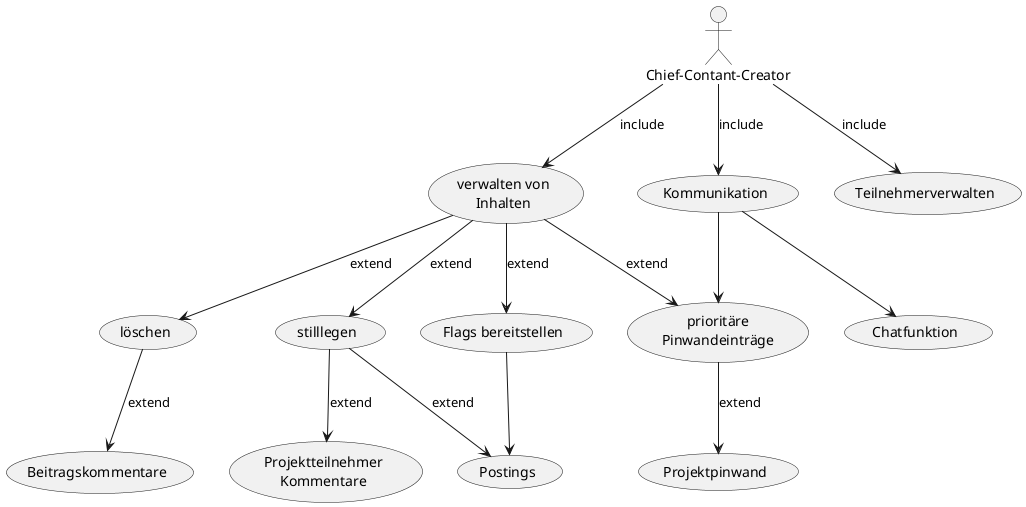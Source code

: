 @startuml
"Chief-Contant-Creator" as ccc

ccc --> (verwalten von\nInhalten) : include
ccc --> (Kommunikation) : include
ccc --> (Teilnehmerverwalten) : include

(verwalten von\nInhalten) --> (stilllegen) : extend
(verwalten von\nInhalten) --> (löschen) : extend
(verwalten von\nInhalten) --> (Flags bereitstellen) : extend
(verwalten von\nInhalten) --> (prioritäre\nPinwandeinträge) : extend


(stilllegen) --> (Postings) : extend
(stilllegen) --> (Projektteilnehmer\nKommentare) : extend

(löschen) --> (Beitragskommentare) : extend

(Flags bereitstellen) --> (Postings)

(prioritäre\nPinwandeinträge) --> (Projektpinwand) : extend


(Kommunikation) --> (Chatfunktion) 
(Kommunikation) --> (prioritäre\nPinwandeinträge)

(Projektpinwand)
(Postings)
(Projektteilnehmer\nKommentare)
(Beitragskommentare)

@enduml